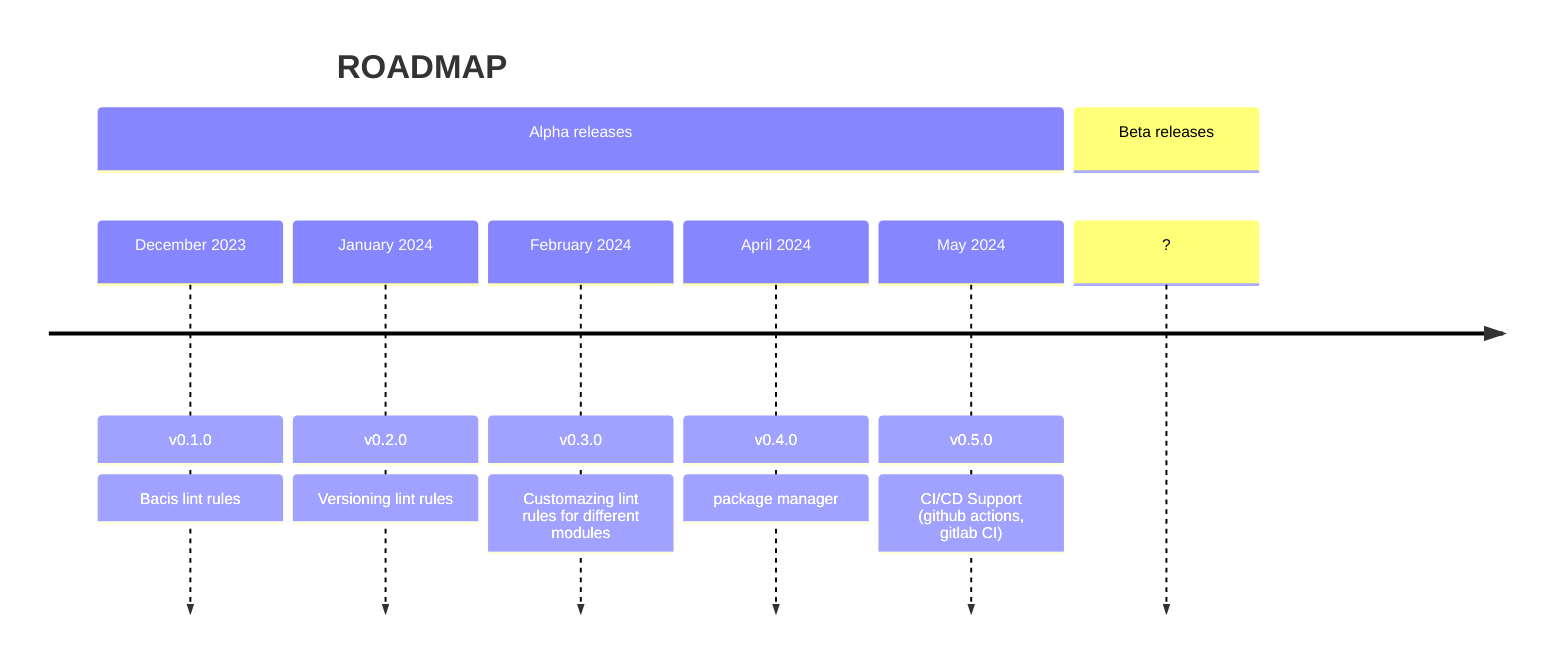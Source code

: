 timeline
    title ROADMAP
    section Alpha releases
        December 2023: v0.1.0: Bacis lint rules
        January 2024: v0.2.0: Versioning lint rules
        February 2024: v0.3.0: Customazing lint rules for different modules
        April 2024: v0.4.0: package manager
        May 2024: v0.5.0: CI/CD Support (github actions, gitlab CI)
    section Beta releases
        ?